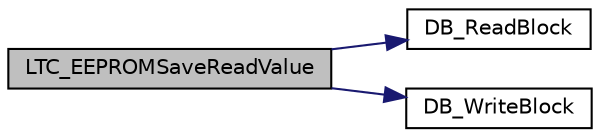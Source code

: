 digraph "LTC_EEPROMSaveReadValue"
{
  edge [fontname="Helvetica",fontsize="10",labelfontname="Helvetica",labelfontsize="10"];
  node [fontname="Helvetica",fontsize="10",shape=record];
  rankdir="LR";
  Node75 [label="LTC_EEPROMSaveReadValue",height=0.2,width=0.4,color="black", fillcolor="grey75", style="filled", fontcolor="black"];
  Node75 -> Node76 [color="midnightblue",fontsize="10",style="solid",fontname="Helvetica"];
  Node76 [label="DB_ReadBlock",height=0.2,width=0.4,color="black", fillcolor="white", style="filled",URL="$database_8c.html#a94356e609a13e483fa0c15465e154f34",tooltip="Reads a datablock in database by value. "];
  Node75 -> Node77 [color="midnightblue",fontsize="10",style="solid",fontname="Helvetica"];
  Node77 [label="DB_WriteBlock",height=0.2,width=0.4,color="black", fillcolor="white", style="filled",URL="$database_8c.html#ab4d337e13c53dbdab695980576d33fb0",tooltip="Stores a datablock in database. "];
}
